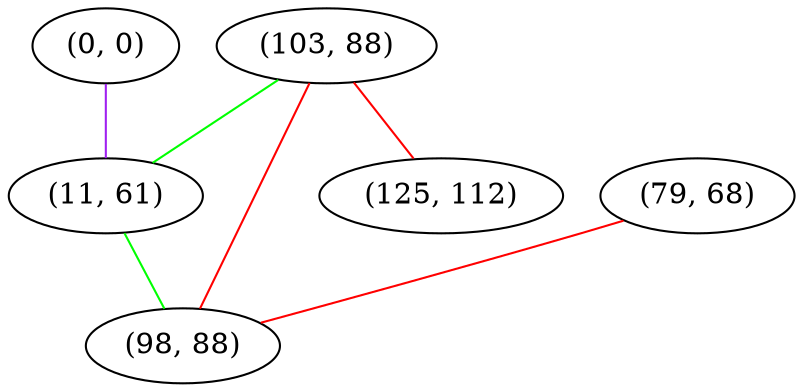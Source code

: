 graph "" {
"(0, 0)";
"(103, 88)";
"(11, 61)";
"(79, 68)";
"(98, 88)";
"(125, 112)";
"(0, 0)" -- "(11, 61)"  [color=purple, key=0, weight=4];
"(103, 88)" -- "(98, 88)"  [color=red, key=0, weight=1];
"(103, 88)" -- "(125, 112)"  [color=red, key=0, weight=1];
"(103, 88)" -- "(11, 61)"  [color=green, key=0, weight=2];
"(11, 61)" -- "(98, 88)"  [color=green, key=0, weight=2];
"(79, 68)" -- "(98, 88)"  [color=red, key=0, weight=1];
}
